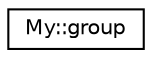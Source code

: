 digraph "Graphical Class Hierarchy"
{
  edge [fontname="Helvetica",fontsize="10",labelfontname="Helvetica",labelfontsize="10"];
  node [fontname="Helvetica",fontsize="10",shape=record];
  rankdir="LR";
  Node0 [label="My::group",height=0.2,width=0.4,color="black", fillcolor="white", style="filled",URL="$classMy_1_1group.html",tooltip="Class which contains information about groups(id, name, users list who are in the group) and creats a..."];
}
